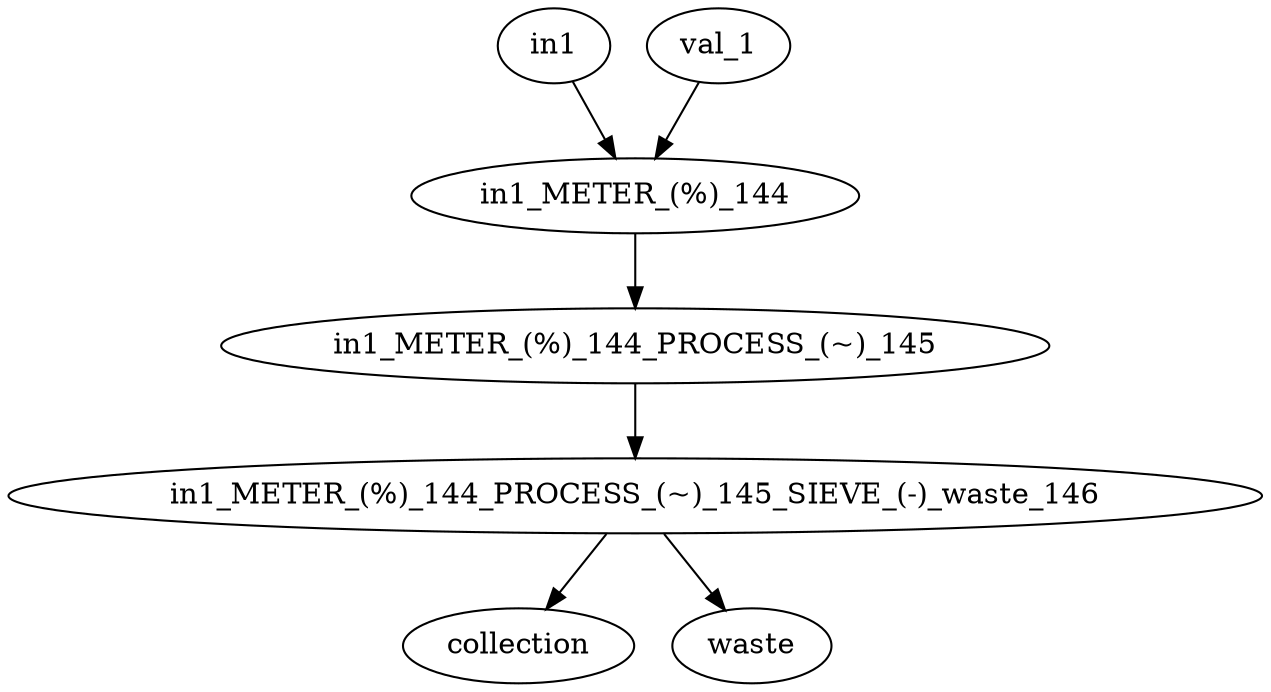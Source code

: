 strict digraph "" {
	in1 -> "in1_METER_(%)_144";
	"in1_METER_(%)_144" -> "in1_METER_(%)_144_PROCESS_(~)_145";
	val_1 -> "in1_METER_(%)_144";
	"in1_METER_(%)_144_PROCESS_(~)_145" -> "in1_METER_(%)_144_PROCESS_(~)_145_SIEVE_(-)_waste_146";
	"in1_METER_(%)_144_PROCESS_(~)_145_SIEVE_(-)_waste_146" -> collection;
	"in1_METER_(%)_144_PROCESS_(~)_145_SIEVE_(-)_waste_146" -> waste;
}
